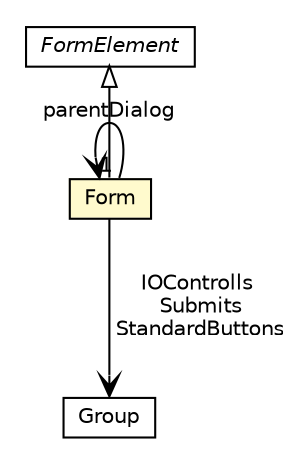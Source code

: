 #!/usr/local/bin/dot
#
# Class diagram 
# Generated by UMLGraph version R5_6-24-gf6e263 (http://www.umlgraph.org/)
#

digraph G {
	edge [fontname="Helvetica",fontsize=10,labelfontname="Helvetica",labelfontsize=10];
	node [fontname="Helvetica",fontsize=10,shape=plaintext];
	nodesep=0.25;
	ranksep=0.5;
	// org.universAAL.middleware.ui.rdf.Form
	c203624 [label=<<table title="org.universAAL.middleware.ui.rdf.Form" border="0" cellborder="1" cellspacing="0" cellpadding="2" port="p" bgcolor="lemonChiffon" href="./Form.html">
		<tr><td><table border="0" cellspacing="0" cellpadding="1">
<tr><td align="center" balign="center"> Form </td></tr>
		</table></td></tr>
		</table>>, URL="./Form.html", fontname="Helvetica", fontcolor="black", fontsize=10.0];
	// org.universAAL.middleware.ui.rdf.Group
	c203625 [label=<<table title="org.universAAL.middleware.ui.rdf.Group" border="0" cellborder="1" cellspacing="0" cellpadding="2" port="p" href="./Group.html">
		<tr><td><table border="0" cellspacing="0" cellpadding="1">
<tr><td align="center" balign="center"> Group </td></tr>
		</table></td></tr>
		</table>>, URL="./Group.html", fontname="Helvetica", fontcolor="black", fontsize=10.0];
	// org.universAAL.middleware.ui.rdf.FormElement
	c203628 [label=<<table title="org.universAAL.middleware.ui.rdf.FormElement" border="0" cellborder="1" cellspacing="0" cellpadding="2" port="p" href="./FormElement.html">
		<tr><td><table border="0" cellspacing="0" cellpadding="1">
<tr><td align="center" balign="center"><font face="Helvetica-Oblique"> FormElement </font></td></tr>
		</table></td></tr>
		</table>>, URL="./FormElement.html", fontname="Helvetica", fontcolor="black", fontsize=10.0];
	//org.universAAL.middleware.ui.rdf.Form extends org.universAAL.middleware.ui.rdf.FormElement
	c203628:p -> c203624:p [dir=back,arrowtail=empty];
	// org.universAAL.middleware.ui.rdf.Form NAVASSOC org.universAAL.middleware.ui.rdf.Group
	c203624:p -> c203625:p [taillabel="", label="IOControlls\n Submits\n StandardButtons", headlabel="", fontname="Helvetica", fontcolor="black", fontsize=10.0, color="black", arrowhead=open];
	// org.universAAL.middleware.ui.rdf.Form NAVASSOC org.universAAL.middleware.ui.rdf.Form
	c203624:p -> c203624:p [taillabel="", label="parentDialog", headlabel="1", fontname="Helvetica", fontcolor="black", fontsize=10.0, color="black", arrowhead=open];
}

